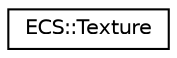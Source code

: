 digraph "Graphical Class Hierarchy"
{
 // LATEX_PDF_SIZE
  edge [fontname="Helvetica",fontsize="10",labelfontname="Helvetica",labelfontsize="10"];
  node [fontname="Helvetica",fontsize="10",shape=record];
  rankdir="LR";
  Node0 [label="ECS::Texture",height=0.2,width=0.4,color="black", fillcolor="white", style="filled",URL="$structECS_1_1Texture.html",tooltip=" "];
}
